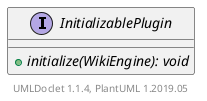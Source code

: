 @startuml

    interface InitializablePlugin [[InitializablePlugin.html]] {
        {abstract} +initialize(WikiEngine): void
    }


    center footer UMLDoclet 1.1.4, PlantUML 1.2019.05
@enduml
